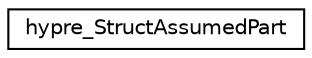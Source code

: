 digraph "Graphical Class Hierarchy"
{
 // LATEX_PDF_SIZE
  edge [fontname="Helvetica",fontsize="10",labelfontname="Helvetica",labelfontsize="10"];
  node [fontname="Helvetica",fontsize="10",shape=record];
  rankdir="LR";
  Node0 [label="hypre_StructAssumedPart",height=0.2,width=0.4,color="black", fillcolor="white", style="filled",URL="$structhypre___struct_assumed_part.html",tooltip=" "];
}
